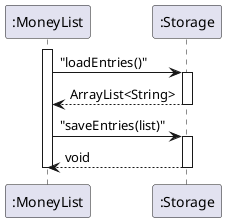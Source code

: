 @startuml Storage_Sequence_Corrected
participant MoneyList as ":MoneyList"
participant Storage as ":Storage"

activate MoneyList
MoneyList -> Storage : "loadEntries()"
activate Storage
Storage --> MoneyList : ArrayList<String>
deactivate Storage

MoneyList -> Storage : "saveEntries(list)"
activate Storage
Storage --> MoneyList : void
deactivate Storage
deactivate MoneyList
@enduml